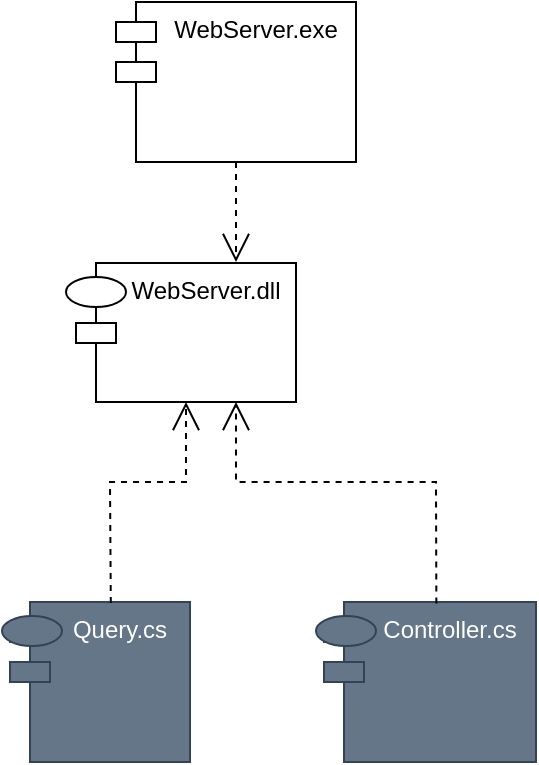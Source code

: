 <mxfile version="15.8.9" type="device"><diagram id="WsBeisOFbI2zzZwPY3oK" name="Page-1"><mxGraphModel dx="1151" dy="2325" grid="1" gridSize="10" guides="1" tooltips="1" connect="1" arrows="1" fold="1" page="1" pageScale="1" pageWidth="1169" pageHeight="827" math="0" shadow="0"><root><mxCell id="0"/><mxCell id="1" parent="0"/><mxCell id="1zT7ZvNKmRg58Vx4IeCK-1" value="WebServer.exe" style="shape=module;align=left;spacingLeft=20;align=center;verticalAlign=top;" vertex="1" parent="1"><mxGeometry x="110" y="-1600" width="120" height="80" as="geometry"/></mxCell><mxCell id="1zT7ZvNKmRg58Vx4IeCK-2" value="WebServer.dll" style="shape=module;align=left;spacingLeft=20;align=center;verticalAlign=top;" vertex="1" parent="1"><mxGeometry x="90" y="-1469.5" width="110" height="69.5" as="geometry"/></mxCell><mxCell id="1zT7ZvNKmRg58Vx4IeCK-3" value="" style="ellipse;whiteSpace=wrap;html=1;fontSize=26;" vertex="1" parent="1"><mxGeometry x="85" y="-1462.5" width="30" height="15" as="geometry"/></mxCell><mxCell id="1zT7ZvNKmRg58Vx4IeCK-4" value="Query.cs" style="shape=module;align=left;spacingLeft=20;align=center;verticalAlign=top;fillColor=#647687;strokeColor=#314354;fontColor=#ffffff;" vertex="1" parent="1"><mxGeometry x="57" y="-1300" width="90" height="80" as="geometry"/></mxCell><mxCell id="1zT7ZvNKmRg58Vx4IeCK-5" value="" style="ellipse;whiteSpace=wrap;html=1;fontSize=26;fillColor=#647687;fontColor=#ffffff;strokeColor=#314354;" vertex="1" parent="1"><mxGeometry x="53" y="-1293" width="30" height="15" as="geometry"/></mxCell><mxCell id="1zT7ZvNKmRg58Vx4IeCK-6" value="" style="endArrow=open;endSize=12;dashed=1;html=1;rounded=0;exitX=0.5;exitY=1;exitDx=0;exitDy=0;" edge="1" parent="1" source="1zT7ZvNKmRg58Vx4IeCK-1"><mxGeometry x="-0.069" y="-12" width="160" relative="1" as="geometry"><mxPoint x="80" y="-1480" as="sourcePoint"/><mxPoint x="170" y="-1470" as="targetPoint"/><Array as="points"><mxPoint x="170" y="-1500"/></Array><mxPoint as="offset"/></mxGeometry></mxCell><mxCell id="1zT7ZvNKmRg58Vx4IeCK-7" value="" style="endArrow=open;endSize=12;dashed=1;html=1;rounded=0;exitX=0.56;exitY=0.006;exitDx=0;exitDy=0;exitPerimeter=0;entryX=0.5;entryY=1;entryDx=0;entryDy=0;" edge="1" parent="1" source="1zT7ZvNKmRg58Vx4IeCK-4" target="1zT7ZvNKmRg58Vx4IeCK-2"><mxGeometry x="-0.069" y="-12" width="160" relative="1" as="geometry"><mxPoint x="155" y="-1459.5" as="sourcePoint"/><mxPoint x="155" y="-1540" as="targetPoint"/><mxPoint as="offset"/><Array as="points"><mxPoint x="107" y="-1360"/><mxPoint x="145" y="-1360"/><mxPoint x="145" y="-1390"/></Array></mxGeometry></mxCell><mxCell id="1zT7ZvNKmRg58Vx4IeCK-8" value="Controller.cs" style="shape=module;align=left;spacingLeft=20;align=center;verticalAlign=top;fillColor=#647687;strokeColor=#314354;fontColor=#ffffff;" vertex="1" parent="1"><mxGeometry x="214" y="-1300" width="106" height="80" as="geometry"/></mxCell><mxCell id="1zT7ZvNKmRg58Vx4IeCK-9" value="" style="ellipse;whiteSpace=wrap;html=1;fontSize=26;fillColor=#647687;fontColor=#ffffff;strokeColor=#314354;" vertex="1" parent="1"><mxGeometry x="210" y="-1293" width="30" height="15" as="geometry"/></mxCell><mxCell id="1zT7ZvNKmRg58Vx4IeCK-10" value="" style="endArrow=open;endSize=12;dashed=1;html=1;rounded=0;exitX=0.53;exitY=0.01;exitDx=0;exitDy=0;exitPerimeter=0;" edge="1" parent="1" source="1zT7ZvNKmRg58Vx4IeCK-8"><mxGeometry x="-0.069" y="-12" width="160" relative="1" as="geometry"><mxPoint x="264.0" y="-1350" as="sourcePoint"/><mxPoint x="170" y="-1400" as="targetPoint"/><mxPoint as="offset"/><Array as="points"><mxPoint x="270" y="-1360"/><mxPoint x="170" y="-1360"/></Array></mxGeometry></mxCell></root></mxGraphModel></diagram></mxfile>